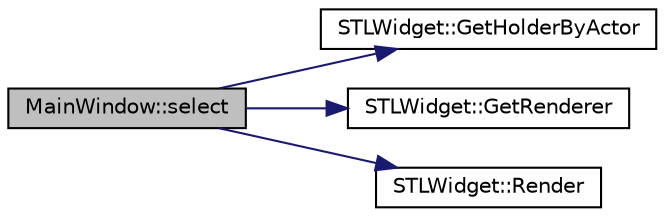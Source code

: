 digraph "MainWindow::select"
{
 // LATEX_PDF_SIZE
  edge [fontname="Helvetica",fontsize="10",labelfontname="Helvetica",labelfontsize="10"];
  node [fontname="Helvetica",fontsize="10",shape=record];
  rankdir="LR";
  Node1 [label="MainWindow::select",height=0.2,width=0.4,color="black", fillcolor="grey75", style="filled", fontcolor="black",tooltip="Select rectangle area on an object."];
  Node1 -> Node2 [color="midnightblue",fontsize="10",style="solid",fontname="Helvetica"];
  Node2 [label="STLWidget::GetHolderByActor",height=0.2,width=0.4,color="black", fillcolor="white", style="filled",URL="$class_s_t_l_widget.html#a1ca89adb8656a9c59e9d288b3ff227e4",tooltip="Get a stl holder that corresponds to given actor."];
  Node1 -> Node3 [color="midnightblue",fontsize="10",style="solid",fontname="Helvetica"];
  Node3 [label="STLWidget::GetRenderer",height=0.2,width=0.4,color="black", fillcolor="white", style="filled",URL="$class_s_t_l_widget.html#a5a3e391dd6b86e53841af138b4477f91",tooltip="Get the renderer."];
  Node1 -> Node4 [color="midnightblue",fontsize="10",style="solid",fontname="Helvetica"];
  Node4 [label="STLWidget::Render",height=0.2,width=0.4,color="black", fillcolor="white", style="filled",URL="$class_s_t_l_widget.html#ac57424afd9164e125938ed47041c7d76",tooltip="Refresh the widget, applying new changes."];
}
